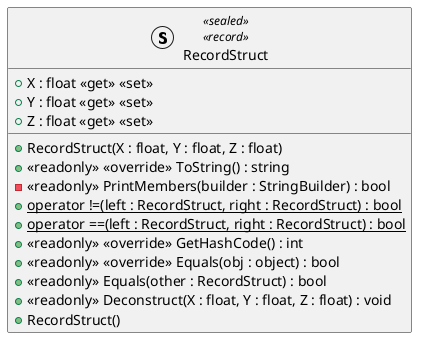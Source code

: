 @startuml RecordStruct
struct RecordStruct <<sealed>> <<record>>  {
    + RecordStruct(X : float, Y : float, Z : float)
    + X : float <<get>> <<set>>
    + Y : float <<get>> <<set>>
    + Z : float <<get>> <<set>>
    + <<readonly>> <<override>> ToString() : string
    - <<readonly>> PrintMembers(builder : StringBuilder) : bool
    + {static} operator !=(left : RecordStruct, right : RecordStruct) : bool
    + {static} operator ==(left : RecordStruct, right : RecordStruct) : bool
    + <<readonly>> <<override>> GetHashCode() : int
    + <<readonly>> <<override>> Equals(obj : object) : bool
    + <<readonly>> Equals(other : RecordStruct) : bool
    + <<readonly>> Deconstruct(X : float, Y : float, Z : float) : void
    + RecordStruct()
}
@enduml